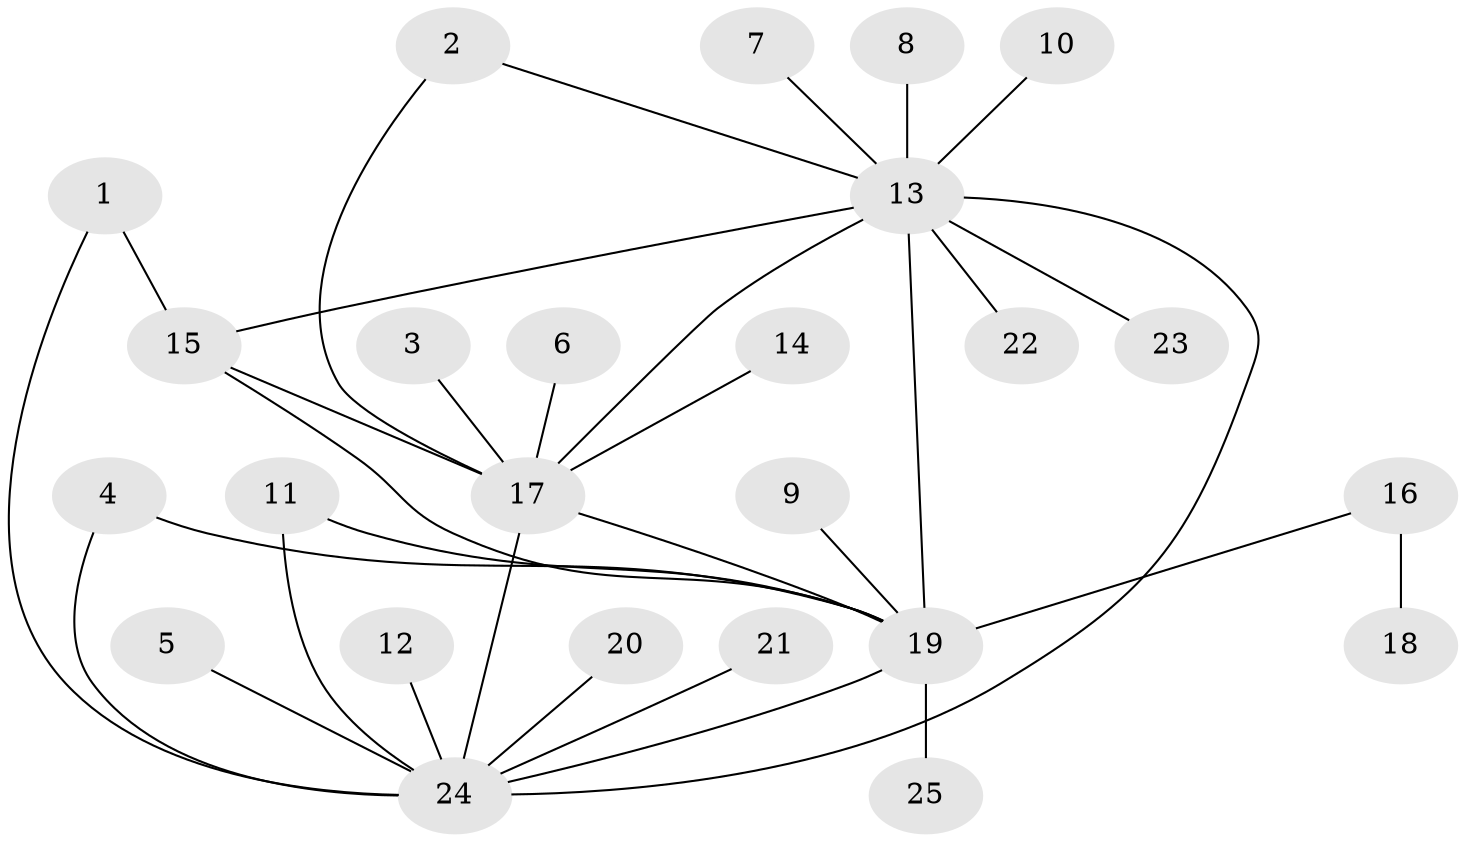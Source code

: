 // original degree distribution, {6: 0.02127659574468085, 2: 0.19148936170212766, 11: 0.02127659574468085, 3: 0.0851063829787234, 12: 0.02127659574468085, 8: 0.02127659574468085, 10: 0.02127659574468085, 4: 0.0425531914893617, 1: 0.574468085106383}
// Generated by graph-tools (version 1.1) at 2025/50/03/09/25 03:50:31]
// undirected, 25 vertices, 33 edges
graph export_dot {
graph [start="1"]
  node [color=gray90,style=filled];
  1;
  2;
  3;
  4;
  5;
  6;
  7;
  8;
  9;
  10;
  11;
  12;
  13;
  14;
  15;
  16;
  17;
  18;
  19;
  20;
  21;
  22;
  23;
  24;
  25;
  1 -- 15 [weight=1.0];
  1 -- 24 [weight=1.0];
  2 -- 13 [weight=1.0];
  2 -- 17 [weight=1.0];
  3 -- 17 [weight=1.0];
  4 -- 19 [weight=1.0];
  4 -- 24 [weight=1.0];
  5 -- 24 [weight=1.0];
  6 -- 17 [weight=1.0];
  7 -- 13 [weight=1.0];
  8 -- 13 [weight=1.0];
  9 -- 19 [weight=1.0];
  10 -- 13 [weight=1.0];
  11 -- 19 [weight=1.0];
  11 -- 24 [weight=1.0];
  12 -- 24 [weight=1.0];
  13 -- 15 [weight=1.0];
  13 -- 17 [weight=1.0];
  13 -- 19 [weight=1.0];
  13 -- 22 [weight=1.0];
  13 -- 23 [weight=1.0];
  13 -- 24 [weight=1.0];
  14 -- 17 [weight=1.0];
  15 -- 17 [weight=1.0];
  15 -- 19 [weight=1.0];
  16 -- 18 [weight=1.0];
  16 -- 19 [weight=1.0];
  17 -- 19 [weight=1.0];
  17 -- 24 [weight=1.0];
  19 -- 24 [weight=1.0];
  19 -- 25 [weight=2.0];
  20 -- 24 [weight=1.0];
  21 -- 24 [weight=1.0];
}

